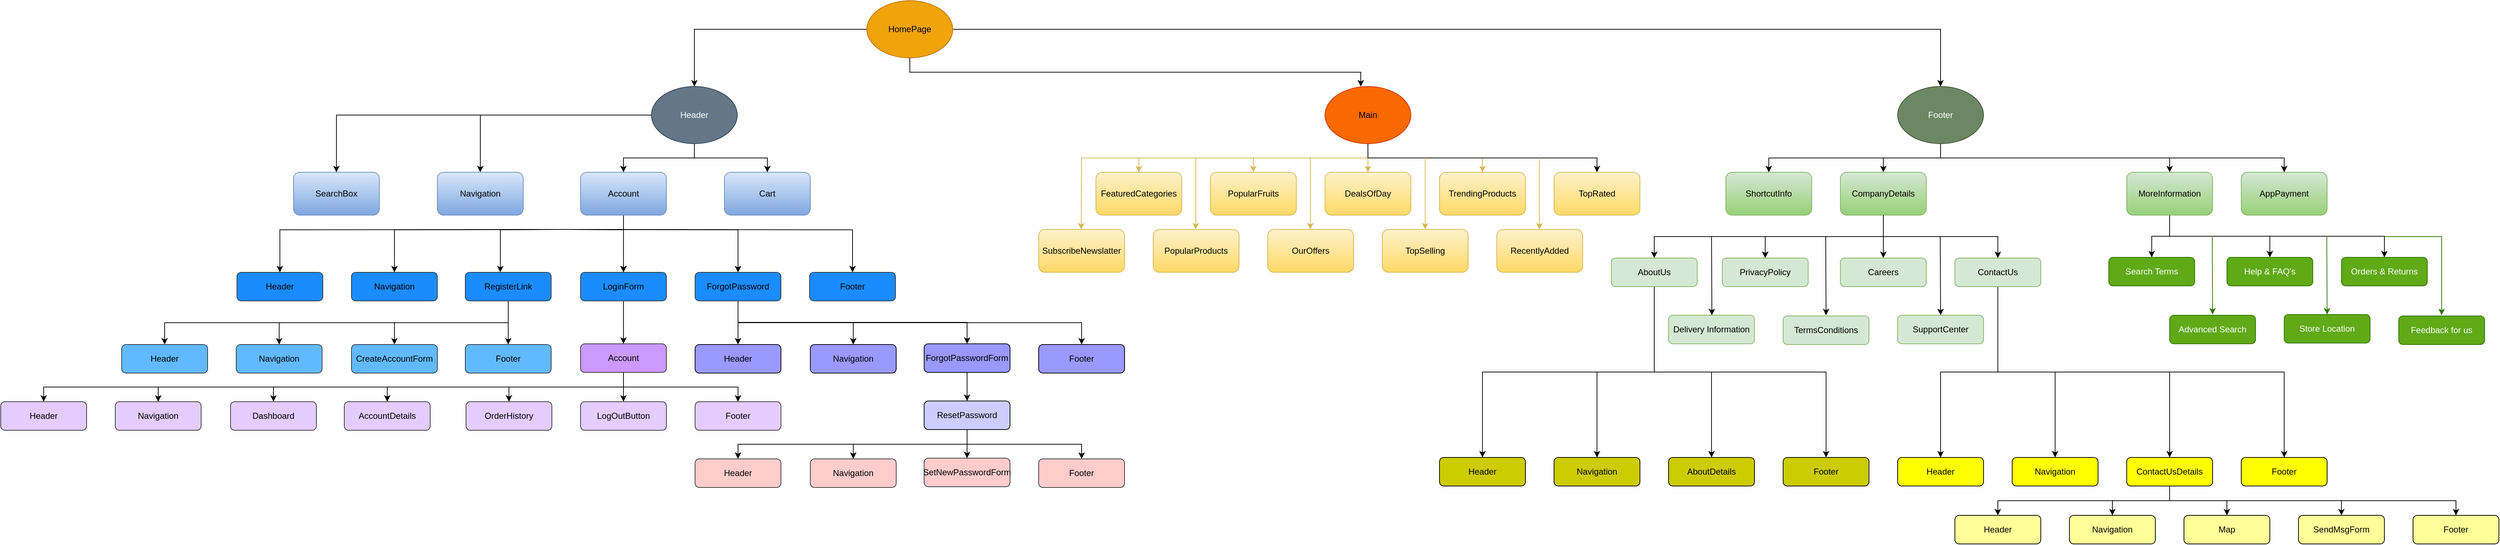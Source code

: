 <mxfile version="23.1.7" type="github">
  <diagram name="Page-1" id="EvLciWEuFKUg3EAvAw4V">
    <mxGraphModel dx="2750" dy="566" grid="1" gridSize="10" guides="1" tooltips="1" connect="1" arrows="1" fold="1" page="1" pageScale="1" pageWidth="850" pageHeight="1100" math="0" shadow="0">
      <root>
        <mxCell id="0" />
        <mxCell id="1" parent="0" />
        <mxCell id="zNwaI7KXrRHNjl0qhVBB-18" style="edgeStyle=orthogonalEdgeStyle;rounded=0;orthogonalLoop=1;jettySize=auto;html=1;exitX=0;exitY=0.5;exitDx=0;exitDy=0;entryX=0.5;entryY=0;entryDx=0;entryDy=0;" edge="1" parent="1" source="zNwaI7KXrRHNjl0qhVBB-1" target="zNwaI7KXrRHNjl0qhVBB-7">
          <mxGeometry relative="1" as="geometry" />
        </mxCell>
        <mxCell id="zNwaI7KXrRHNjl0qhVBB-149" style="edgeStyle=orthogonalEdgeStyle;rounded=0;orthogonalLoop=1;jettySize=auto;html=1;exitX=1;exitY=0.5;exitDx=0;exitDy=0;" edge="1" parent="1" source="zNwaI7KXrRHNjl0qhVBB-1" target="zNwaI7KXrRHNjl0qhVBB-5">
          <mxGeometry relative="1" as="geometry" />
        </mxCell>
        <mxCell id="zNwaI7KXrRHNjl0qhVBB-1" value="HomePage" style="ellipse;whiteSpace=wrap;html=1;fillColor=#f0a30a;fontColor=#000000;strokeColor=#BD7000;" vertex="1" parent="1">
          <mxGeometry x="80" width="120" height="80" as="geometry" />
        </mxCell>
        <mxCell id="zNwaI7KXrRHNjl0qhVBB-217" style="edgeStyle=orthogonalEdgeStyle;rounded=0;orthogonalLoop=1;jettySize=auto;html=1;exitX=0.5;exitY=1;exitDx=0;exitDy=0;entryX=0.5;entryY=0;entryDx=0;entryDy=0;" edge="1" parent="1" source="zNwaI7KXrRHNjl0qhVBB-5" target="zNwaI7KXrRHNjl0qhVBB-151">
          <mxGeometry relative="1" as="geometry" />
        </mxCell>
        <mxCell id="zNwaI7KXrRHNjl0qhVBB-218" style="edgeStyle=orthogonalEdgeStyle;rounded=0;orthogonalLoop=1;jettySize=auto;html=1;exitX=0.5;exitY=1;exitDx=0;exitDy=0;" edge="1" parent="1" source="zNwaI7KXrRHNjl0qhVBB-5" target="zNwaI7KXrRHNjl0qhVBB-152">
          <mxGeometry relative="1" as="geometry" />
        </mxCell>
        <mxCell id="zNwaI7KXrRHNjl0qhVBB-219" style="edgeStyle=orthogonalEdgeStyle;rounded=0;orthogonalLoop=1;jettySize=auto;html=1;exitX=0.5;exitY=1;exitDx=0;exitDy=0;entryX=0.5;entryY=0;entryDx=0;entryDy=0;" edge="1" parent="1" source="zNwaI7KXrRHNjl0qhVBB-5" target="zNwaI7KXrRHNjl0qhVBB-153">
          <mxGeometry relative="1" as="geometry" />
        </mxCell>
        <mxCell id="zNwaI7KXrRHNjl0qhVBB-220" style="edgeStyle=orthogonalEdgeStyle;rounded=0;orthogonalLoop=1;jettySize=auto;html=1;exitX=0.5;exitY=1;exitDx=0;exitDy=0;" edge="1" parent="1" source="zNwaI7KXrRHNjl0qhVBB-5" target="zNwaI7KXrRHNjl0qhVBB-150">
          <mxGeometry relative="1" as="geometry" />
        </mxCell>
        <mxCell id="zNwaI7KXrRHNjl0qhVBB-5" value="Footer" style="ellipse;whiteSpace=wrap;html=1;fillColor=#6d8764;fontColor=#ffffff;strokeColor=#3A5431;" vertex="1" parent="1">
          <mxGeometry x="1520" y="120" width="120" height="80" as="geometry" />
        </mxCell>
        <mxCell id="zNwaI7KXrRHNjl0qhVBB-138" style="edgeStyle=orthogonalEdgeStyle;rounded=0;orthogonalLoop=1;jettySize=auto;html=1;exitX=0.5;exitY=1;exitDx=0;exitDy=0;entryX=0.5;entryY=0;entryDx=0;entryDy=0;fillColor=#fff2cc;gradientColor=#ffd966;strokeColor=#d6b656;" edge="1" parent="1" source="zNwaI7KXrRHNjl0qhVBB-6" target="zNwaI7KXrRHNjl0qhVBB-134">
          <mxGeometry relative="1" as="geometry" />
        </mxCell>
        <mxCell id="zNwaI7KXrRHNjl0qhVBB-139" style="edgeStyle=orthogonalEdgeStyle;rounded=0;orthogonalLoop=1;jettySize=auto;html=1;exitX=0.5;exitY=1;exitDx=0;exitDy=0;entryX=0.5;entryY=0;entryDx=0;entryDy=0;fillColor=#fff2cc;gradientColor=#ffd966;strokeColor=#d6b656;" edge="1" parent="1" source="zNwaI7KXrRHNjl0qhVBB-6" target="zNwaI7KXrRHNjl0qhVBB-136">
          <mxGeometry relative="1" as="geometry" />
        </mxCell>
        <mxCell id="zNwaI7KXrRHNjl0qhVBB-140" style="edgeStyle=orthogonalEdgeStyle;rounded=0;orthogonalLoop=1;jettySize=auto;html=1;exitX=0.5;exitY=1;exitDx=0;exitDy=0;fillColor=#fff2cc;gradientColor=#ffd966;strokeColor=#d6b656;" edge="1" parent="1" source="zNwaI7KXrRHNjl0qhVBB-6" target="zNwaI7KXrRHNjl0qhVBB-135">
          <mxGeometry relative="1" as="geometry" />
        </mxCell>
        <mxCell id="zNwaI7KXrRHNjl0qhVBB-141" style="edgeStyle=orthogonalEdgeStyle;rounded=0;orthogonalLoop=1;jettySize=auto;html=1;exitX=0.5;exitY=1;exitDx=0;exitDy=0;entryX=0.5;entryY=0;entryDx=0;entryDy=0;fillColor=#fff2cc;gradientColor=#ffd966;strokeColor=#d6b656;" edge="1" parent="1" source="zNwaI7KXrRHNjl0qhVBB-6" target="zNwaI7KXrRHNjl0qhVBB-133">
          <mxGeometry relative="1" as="geometry" />
        </mxCell>
        <mxCell id="zNwaI7KXrRHNjl0qhVBB-142" style="edgeStyle=orthogonalEdgeStyle;rounded=0;orthogonalLoop=1;jettySize=auto;html=1;exitX=0.5;exitY=1;exitDx=0;exitDy=0;entryX=0.5;entryY=0;entryDx=0;entryDy=0;" edge="1" parent="1" source="zNwaI7KXrRHNjl0qhVBB-6" target="zNwaI7KXrRHNjl0qhVBB-132">
          <mxGeometry relative="1" as="geometry" />
        </mxCell>
        <mxCell id="zNwaI7KXrRHNjl0qhVBB-6" value="Main" style="ellipse;whiteSpace=wrap;html=1;fillColor=#fa6800;fontColor=#000000;strokeColor=#C73500;" vertex="1" parent="1">
          <mxGeometry x="720" y="120" width="120" height="80" as="geometry" />
        </mxCell>
        <mxCell id="zNwaI7KXrRHNjl0qhVBB-57" value="" style="edgeStyle=orthogonalEdgeStyle;rounded=0;orthogonalLoop=1;jettySize=auto;html=1;" edge="1" parent="1" source="zNwaI7KXrRHNjl0qhVBB-7" target="zNwaI7KXrRHNjl0qhVBB-56">
          <mxGeometry relative="1" as="geometry" />
        </mxCell>
        <mxCell id="zNwaI7KXrRHNjl0qhVBB-59" value="" style="edgeStyle=orthogonalEdgeStyle;rounded=0;orthogonalLoop=1;jettySize=auto;html=1;" edge="1" parent="1" source="zNwaI7KXrRHNjl0qhVBB-7" target="zNwaI7KXrRHNjl0qhVBB-58">
          <mxGeometry relative="1" as="geometry" />
        </mxCell>
        <mxCell id="zNwaI7KXrRHNjl0qhVBB-61" value="" style="edgeStyle=orthogonalEdgeStyle;rounded=0;orthogonalLoop=1;jettySize=auto;html=1;" edge="1" parent="1" source="zNwaI7KXrRHNjl0qhVBB-7" target="zNwaI7KXrRHNjl0qhVBB-60">
          <mxGeometry relative="1" as="geometry" />
        </mxCell>
        <mxCell id="zNwaI7KXrRHNjl0qhVBB-63" value="" style="edgeStyle=orthogonalEdgeStyle;rounded=0;orthogonalLoop=1;jettySize=auto;html=1;" edge="1" parent="1" source="zNwaI7KXrRHNjl0qhVBB-7" target="zNwaI7KXrRHNjl0qhVBB-62">
          <mxGeometry relative="1" as="geometry" />
        </mxCell>
        <mxCell id="zNwaI7KXrRHNjl0qhVBB-7" value="Header" style="ellipse;whiteSpace=wrap;html=1;fillColor=#647687;fontColor=#ffffff;strokeColor=#314354;" vertex="1" parent="1">
          <mxGeometry x="-221" y="120" width="120" height="80" as="geometry" />
        </mxCell>
        <mxCell id="zNwaI7KXrRHNjl0qhVBB-39" style="edgeStyle=orthogonalEdgeStyle;rounded=0;orthogonalLoop=1;jettySize=auto;html=1;exitX=0.5;exitY=1;exitDx=0;exitDy=0;entryX=0.5;entryY=0;entryDx=0;entryDy=0;" edge="1" parent="1" target="zNwaI7KXrRHNjl0qhVBB-28">
          <mxGeometry relative="1" as="geometry">
            <mxPoint x="-339" y="320" as="sourcePoint" />
          </mxGeometry>
        </mxCell>
        <mxCell id="zNwaI7KXrRHNjl0qhVBB-42" style="edgeStyle=orthogonalEdgeStyle;rounded=0;orthogonalLoop=1;jettySize=auto;html=1;entryX=0.5;entryY=0;entryDx=0;entryDy=0;" edge="1" parent="1" target="zNwaI7KXrRHNjl0qhVBB-31">
          <mxGeometry relative="1" as="geometry">
            <mxPoint x="-339" y="320" as="sourcePoint" />
          </mxGeometry>
        </mxCell>
        <mxCell id="zNwaI7KXrRHNjl0qhVBB-44" style="edgeStyle=orthogonalEdgeStyle;rounded=0;orthogonalLoop=1;jettySize=auto;html=1;exitX=0.5;exitY=1;exitDx=0;exitDy=0;entryX=0.5;entryY=0;entryDx=0;entryDy=0;" edge="1" parent="1" target="zNwaI7KXrRHNjl0qhVBB-33">
          <mxGeometry relative="1" as="geometry">
            <mxPoint x="-339" y="320" as="sourcePoint" />
          </mxGeometry>
        </mxCell>
        <mxCell id="zNwaI7KXrRHNjl0qhVBB-47" style="edgeStyle=orthogonalEdgeStyle;rounded=0;orthogonalLoop=1;jettySize=auto;html=1;exitX=0.5;exitY=1;exitDx=0;exitDy=0;entryX=0.5;entryY=0;entryDx=0;entryDy=0;" edge="1" parent="1" target="zNwaI7KXrRHNjl0qhVBB-32">
          <mxGeometry relative="1" as="geometry">
            <mxPoint x="-339" y="320" as="sourcePoint" />
          </mxGeometry>
        </mxCell>
        <mxCell id="zNwaI7KXrRHNjl0qhVBB-48" style="edgeStyle=orthogonalEdgeStyle;rounded=0;orthogonalLoop=1;jettySize=auto;html=1;exitX=0.5;exitY=1;exitDx=0;exitDy=0;entryX=0.5;entryY=0;entryDx=0;entryDy=0;" edge="1" parent="1" target="zNwaI7KXrRHNjl0qhVBB-29">
          <mxGeometry relative="1" as="geometry">
            <mxPoint x="-339" y="320" as="sourcePoint" />
          </mxGeometry>
        </mxCell>
        <mxCell id="zNwaI7KXrRHNjl0qhVBB-28" value="Header" style="rounded=1;whiteSpace=wrap;html=1;fillColor=#1A8CFF;strokeColor=#36393d;" vertex="1" parent="1">
          <mxGeometry x="-800" y="380" width="120" height="40" as="geometry" />
        </mxCell>
        <mxCell id="zNwaI7KXrRHNjl0qhVBB-29" value="Navigation" style="rounded=1;whiteSpace=wrap;html=1;fillColor=#1A8CFF;strokeColor=#36393d;" vertex="1" parent="1">
          <mxGeometry x="-640" y="380" width="120" height="40" as="geometry" />
        </mxCell>
        <mxCell id="zNwaI7KXrRHNjl0qhVBB-72" style="edgeStyle=orthogonalEdgeStyle;rounded=0;orthogonalLoop=1;jettySize=auto;html=1;exitX=0.5;exitY=1;exitDx=0;exitDy=0;entryX=0.5;entryY=0;entryDx=0;entryDy=0;" edge="1" parent="1" source="zNwaI7KXrRHNjl0qhVBB-30" target="zNwaI7KXrRHNjl0qhVBB-68">
          <mxGeometry relative="1" as="geometry" />
        </mxCell>
        <mxCell id="zNwaI7KXrRHNjl0qhVBB-73" style="edgeStyle=orthogonalEdgeStyle;rounded=0;orthogonalLoop=1;jettySize=auto;html=1;exitX=0.5;exitY=1;exitDx=0;exitDy=0;entryX=0.5;entryY=0;entryDx=0;entryDy=0;" edge="1" parent="1" source="zNwaI7KXrRHNjl0qhVBB-30" target="zNwaI7KXrRHNjl0qhVBB-69">
          <mxGeometry relative="1" as="geometry" />
        </mxCell>
        <mxCell id="zNwaI7KXrRHNjl0qhVBB-74" style="edgeStyle=orthogonalEdgeStyle;rounded=0;orthogonalLoop=1;jettySize=auto;html=1;exitX=0.5;exitY=1;exitDx=0;exitDy=0;" edge="1" parent="1" source="zNwaI7KXrRHNjl0qhVBB-30" target="zNwaI7KXrRHNjl0qhVBB-71">
          <mxGeometry relative="1" as="geometry" />
        </mxCell>
        <mxCell id="zNwaI7KXrRHNjl0qhVBB-75" style="edgeStyle=orthogonalEdgeStyle;rounded=0;orthogonalLoop=1;jettySize=auto;html=1;exitX=0.5;exitY=1;exitDx=0;exitDy=0;entryX=0.5;entryY=0;entryDx=0;entryDy=0;" edge="1" parent="1" source="zNwaI7KXrRHNjl0qhVBB-30" target="zNwaI7KXrRHNjl0qhVBB-70">
          <mxGeometry relative="1" as="geometry" />
        </mxCell>
        <mxCell id="zNwaI7KXrRHNjl0qhVBB-30" value="RegisterLink" style="rounded=1;whiteSpace=wrap;html=1;fillColor=#1A8CFF;strokeColor=#36393d;" vertex="1" parent="1">
          <mxGeometry x="-481" y="380" width="120" height="40" as="geometry" />
        </mxCell>
        <mxCell id="zNwaI7KXrRHNjl0qhVBB-94" style="edgeStyle=orthogonalEdgeStyle;rounded=0;orthogonalLoop=1;jettySize=auto;html=1;exitX=0.5;exitY=1;exitDx=0;exitDy=0;entryX=0.5;entryY=0;entryDx=0;entryDy=0;" edge="1" parent="1" source="zNwaI7KXrRHNjl0qhVBB-31" target="zNwaI7KXrRHNjl0qhVBB-76">
          <mxGeometry relative="1" as="geometry" />
        </mxCell>
        <mxCell id="zNwaI7KXrRHNjl0qhVBB-31" value="LoginForm" style="rounded=1;whiteSpace=wrap;html=1;fillColor=#1A8CFF;strokeColor=#36393d;" vertex="1" parent="1">
          <mxGeometry x="-320" y="380" width="120" height="40" as="geometry" />
        </mxCell>
        <mxCell id="zNwaI7KXrRHNjl0qhVBB-108" style="edgeStyle=orthogonalEdgeStyle;rounded=0;orthogonalLoop=1;jettySize=auto;html=1;exitX=0.5;exitY=1;exitDx=0;exitDy=0;entryX=0.5;entryY=0;entryDx=0;entryDy=0;" edge="1" parent="1" source="zNwaI7KXrRHNjl0qhVBB-32" target="zNwaI7KXrRHNjl0qhVBB-103">
          <mxGeometry relative="1" as="geometry" />
        </mxCell>
        <mxCell id="zNwaI7KXrRHNjl0qhVBB-109" style="edgeStyle=orthogonalEdgeStyle;rounded=0;orthogonalLoop=1;jettySize=auto;html=1;exitX=0.5;exitY=1;exitDx=0;exitDy=0;entryX=0.5;entryY=0;entryDx=0;entryDy=0;" edge="1" parent="1" source="zNwaI7KXrRHNjl0qhVBB-32" target="zNwaI7KXrRHNjl0qhVBB-104">
          <mxGeometry relative="1" as="geometry" />
        </mxCell>
        <mxCell id="zNwaI7KXrRHNjl0qhVBB-110" style="edgeStyle=orthogonalEdgeStyle;rounded=0;orthogonalLoop=1;jettySize=auto;html=1;exitX=0.5;exitY=1;exitDx=0;exitDy=0;" edge="1" parent="1" source="zNwaI7KXrRHNjl0qhVBB-32" target="zNwaI7KXrRHNjl0qhVBB-105">
          <mxGeometry relative="1" as="geometry" />
        </mxCell>
        <mxCell id="zNwaI7KXrRHNjl0qhVBB-111" style="edgeStyle=orthogonalEdgeStyle;rounded=0;orthogonalLoop=1;jettySize=auto;html=1;exitX=0.5;exitY=1;exitDx=0;exitDy=0;entryX=0.5;entryY=0;entryDx=0;entryDy=0;" edge="1" parent="1" source="zNwaI7KXrRHNjl0qhVBB-32" target="zNwaI7KXrRHNjl0qhVBB-106">
          <mxGeometry relative="1" as="geometry" />
        </mxCell>
        <mxCell id="zNwaI7KXrRHNjl0qhVBB-32" value="ForgotPassword" style="rounded=1;whiteSpace=wrap;html=1;fillColor=#1A8CFF;strokeColor=#36393d;" vertex="1" parent="1">
          <mxGeometry x="-160" y="380" width="120" height="40" as="geometry" />
        </mxCell>
        <mxCell id="zNwaI7KXrRHNjl0qhVBB-33" value="Footer" style="rounded=1;whiteSpace=wrap;html=1;fillColor=#1A8CFF;strokeColor=#36393d;" vertex="1" parent="1">
          <mxGeometry y="380" width="120" height="40" as="geometry" />
        </mxCell>
        <mxCell id="zNwaI7KXrRHNjl0qhVBB-41" style="edgeStyle=orthogonalEdgeStyle;rounded=0;orthogonalLoop=1;jettySize=auto;html=1;exitX=0.5;exitY=1;exitDx=0;exitDy=0;entryX=0.408;entryY=0;entryDx=0;entryDy=0;entryPerimeter=0;" edge="1" parent="1" target="zNwaI7KXrRHNjl0qhVBB-30">
          <mxGeometry relative="1" as="geometry">
            <mxPoint x="-339" y="320" as="sourcePoint" />
          </mxGeometry>
        </mxCell>
        <mxCell id="zNwaI7KXrRHNjl0qhVBB-56" value="SearchBox" style="rounded=1;whiteSpace=wrap;html=1;fillColor=#dae8fc;strokeColor=#6c8ebf;gradientColor=#7ea6e0;" vertex="1" parent="1">
          <mxGeometry x="-721" y="240" width="120" height="60" as="geometry" />
        </mxCell>
        <mxCell id="zNwaI7KXrRHNjl0qhVBB-58" value="Navigation" style="rounded=1;whiteSpace=wrap;html=1;fillColor=#dae8fc;strokeColor=#6c8ebf;gradientColor=#7ea6e0;" vertex="1" parent="1">
          <mxGeometry x="-520" y="240" width="120" height="60" as="geometry" />
        </mxCell>
        <mxCell id="zNwaI7KXrRHNjl0qhVBB-67" value="" style="edgeStyle=orthogonalEdgeStyle;rounded=0;orthogonalLoop=1;jettySize=auto;html=1;" edge="1" parent="1" source="zNwaI7KXrRHNjl0qhVBB-60" target="zNwaI7KXrRHNjl0qhVBB-31">
          <mxGeometry relative="1" as="geometry" />
        </mxCell>
        <mxCell id="zNwaI7KXrRHNjl0qhVBB-60" value="Account" style="rounded=1;whiteSpace=wrap;html=1;fillColor=#dae8fc;strokeColor=#6c8ebf;gradientColor=#7ea6e0;" vertex="1" parent="1">
          <mxGeometry x="-320" y="240" width="120" height="60" as="geometry" />
        </mxCell>
        <mxCell id="zNwaI7KXrRHNjl0qhVBB-62" value="Cart" style="rounded=1;whiteSpace=wrap;html=1;fillColor=#dae8fc;strokeColor=#6c8ebf;gradientColor=#7ea6e0;" vertex="1" parent="1">
          <mxGeometry x="-119" y="240" width="120" height="60" as="geometry" />
        </mxCell>
        <mxCell id="zNwaI7KXrRHNjl0qhVBB-68" value="Header" style="rounded=1;whiteSpace=wrap;html=1;fillColor=#61BAFF;strokeColor=#36393d;" vertex="1" parent="1">
          <mxGeometry x="-961" y="481" width="120" height="40" as="geometry" />
        </mxCell>
        <mxCell id="zNwaI7KXrRHNjl0qhVBB-69" value="Navigation" style="rounded=1;whiteSpace=wrap;html=1;fillColor=#61BAFF;strokeColor=#36393d;" vertex="1" parent="1">
          <mxGeometry x="-801" y="481" width="120" height="40" as="geometry" />
        </mxCell>
        <mxCell id="zNwaI7KXrRHNjl0qhVBB-70" value="Footer" style="rounded=1;whiteSpace=wrap;html=1;fillColor=#61BAFF;strokeColor=#36393d;" vertex="1" parent="1">
          <mxGeometry x="-481" y="481" width="120" height="40" as="geometry" />
        </mxCell>
        <mxCell id="zNwaI7KXrRHNjl0qhVBB-71" value="CreateAccountForm" style="rounded=1;whiteSpace=wrap;html=1;fillColor=#61BAFF;strokeColor=#36393d;" vertex="1" parent="1">
          <mxGeometry x="-640" y="481" width="120" height="40" as="geometry" />
        </mxCell>
        <mxCell id="zNwaI7KXrRHNjl0qhVBB-95" style="edgeStyle=orthogonalEdgeStyle;rounded=0;orthogonalLoop=1;jettySize=auto;html=1;exitX=0.5;exitY=1;exitDx=0;exitDy=0;" edge="1" parent="1" source="zNwaI7KXrRHNjl0qhVBB-76" target="zNwaI7KXrRHNjl0qhVBB-77">
          <mxGeometry relative="1" as="geometry" />
        </mxCell>
        <mxCell id="zNwaI7KXrRHNjl0qhVBB-96" style="edgeStyle=orthogonalEdgeStyle;rounded=0;orthogonalLoop=1;jettySize=auto;html=1;exitX=0.5;exitY=1;exitDx=0;exitDy=0;" edge="1" parent="1" source="zNwaI7KXrRHNjl0qhVBB-76" target="zNwaI7KXrRHNjl0qhVBB-78">
          <mxGeometry relative="1" as="geometry" />
        </mxCell>
        <mxCell id="zNwaI7KXrRHNjl0qhVBB-97" style="edgeStyle=orthogonalEdgeStyle;rounded=0;orthogonalLoop=1;jettySize=auto;html=1;exitX=0.5;exitY=1;exitDx=0;exitDy=0;entryX=0.5;entryY=0;entryDx=0;entryDy=0;" edge="1" parent="1" source="zNwaI7KXrRHNjl0qhVBB-76" target="zNwaI7KXrRHNjl0qhVBB-80">
          <mxGeometry relative="1" as="geometry" />
        </mxCell>
        <mxCell id="zNwaI7KXrRHNjl0qhVBB-99" style="edgeStyle=orthogonalEdgeStyle;rounded=0;orthogonalLoop=1;jettySize=auto;html=1;exitX=0.5;exitY=1;exitDx=0;exitDy=0;entryX=0.5;entryY=0;entryDx=0;entryDy=0;" edge="1" parent="1" source="zNwaI7KXrRHNjl0qhVBB-76" target="zNwaI7KXrRHNjl0qhVBB-79">
          <mxGeometry relative="1" as="geometry" />
        </mxCell>
        <mxCell id="zNwaI7KXrRHNjl0qhVBB-100" style="edgeStyle=orthogonalEdgeStyle;rounded=0;orthogonalLoop=1;jettySize=auto;html=1;exitX=0.5;exitY=1;exitDx=0;exitDy=0;entryX=0.5;entryY=0;entryDx=0;entryDy=0;" edge="1" parent="1" source="zNwaI7KXrRHNjl0qhVBB-76" target="zNwaI7KXrRHNjl0qhVBB-81">
          <mxGeometry relative="1" as="geometry" />
        </mxCell>
        <mxCell id="zNwaI7KXrRHNjl0qhVBB-101" style="edgeStyle=orthogonalEdgeStyle;rounded=0;orthogonalLoop=1;jettySize=auto;html=1;exitX=0.5;exitY=1;exitDx=0;exitDy=0;entryX=0.5;entryY=0;entryDx=0;entryDy=0;" edge="1" parent="1" source="zNwaI7KXrRHNjl0qhVBB-76" target="zNwaI7KXrRHNjl0qhVBB-92">
          <mxGeometry relative="1" as="geometry" />
        </mxCell>
        <mxCell id="zNwaI7KXrRHNjl0qhVBB-102" style="edgeStyle=orthogonalEdgeStyle;rounded=0;orthogonalLoop=1;jettySize=auto;html=1;exitX=0.5;exitY=1;exitDx=0;exitDy=0;entryX=0.5;entryY=0;entryDx=0;entryDy=0;" edge="1" parent="1" source="zNwaI7KXrRHNjl0qhVBB-76" target="zNwaI7KXrRHNjl0qhVBB-93">
          <mxGeometry relative="1" as="geometry" />
        </mxCell>
        <mxCell id="zNwaI7KXrRHNjl0qhVBB-76" value="Account" style="rounded=1;whiteSpace=wrap;html=1;fillColor=#CC99FF;strokeColor=#36393d;" vertex="1" parent="1">
          <mxGeometry x="-320" y="480" width="120" height="40" as="geometry" />
        </mxCell>
        <mxCell id="zNwaI7KXrRHNjl0qhVBB-77" value="Header" style="rounded=1;whiteSpace=wrap;html=1;fillColor=#E5CCFF;strokeColor=#36393d;" vertex="1" parent="1">
          <mxGeometry x="-1130" y="561" width="120" height="40" as="geometry" />
        </mxCell>
        <mxCell id="zNwaI7KXrRHNjl0qhVBB-78" value="Navigation" style="rounded=1;whiteSpace=wrap;html=1;fillColor=#E5CCFF;strokeColor=#36393d;" vertex="1" parent="1">
          <mxGeometry x="-970" y="561" width="120" height="40" as="geometry" />
        </mxCell>
        <mxCell id="zNwaI7KXrRHNjl0qhVBB-79" value="AccountDetails" style="rounded=1;whiteSpace=wrap;html=1;fillColor=#E5CCFF;strokeColor=#36393d;" vertex="1" parent="1">
          <mxGeometry x="-650" y="561" width="120" height="40" as="geometry" />
        </mxCell>
        <mxCell id="zNwaI7KXrRHNjl0qhVBB-80" value="Dashboard" style="rounded=1;whiteSpace=wrap;html=1;fillColor=#E5CCFF;strokeColor=#36393d;" vertex="1" parent="1">
          <mxGeometry x="-809" y="561" width="120" height="40" as="geometry" />
        </mxCell>
        <mxCell id="zNwaI7KXrRHNjl0qhVBB-81" value="OrderHistory" style="rounded=1;whiteSpace=wrap;html=1;fillColor=#E5CCFF;strokeColor=#36393d;" vertex="1" parent="1">
          <mxGeometry x="-480" y="561" width="120" height="40" as="geometry" />
        </mxCell>
        <mxCell id="zNwaI7KXrRHNjl0qhVBB-92" value="LogOutButton" style="rounded=1;whiteSpace=wrap;html=1;fillColor=#E5CCFF;strokeColor=#36393d;" vertex="1" parent="1">
          <mxGeometry x="-320" y="561" width="120" height="40" as="geometry" />
        </mxCell>
        <mxCell id="zNwaI7KXrRHNjl0qhVBB-93" value="Footer" style="rounded=1;whiteSpace=wrap;html=1;fillColor=#E5CCFF;strokeColor=#36393d;" vertex="1" parent="1">
          <mxGeometry x="-160" y="561" width="120" height="40" as="geometry" />
        </mxCell>
        <mxCell id="zNwaI7KXrRHNjl0qhVBB-103" value="Header" style="rounded=1;whiteSpace=wrap;html=1;fillColor=#9999FF;" vertex="1" parent="1">
          <mxGeometry x="-160" y="481" width="120" height="40" as="geometry" />
        </mxCell>
        <mxCell id="zNwaI7KXrRHNjl0qhVBB-104" value="Navigation" style="rounded=1;whiteSpace=wrap;html=1;fillColor=#9999FF;" vertex="1" parent="1">
          <mxGeometry x="1" y="481" width="120" height="40" as="geometry" />
        </mxCell>
        <mxCell id="zNwaI7KXrRHNjl0qhVBB-113" style="edgeStyle=orthogonalEdgeStyle;rounded=0;orthogonalLoop=1;jettySize=auto;html=1;exitX=0.5;exitY=1;exitDx=0;exitDy=0;entryX=0.5;entryY=0;entryDx=0;entryDy=0;" edge="1" parent="1" source="zNwaI7KXrRHNjl0qhVBB-105" target="zNwaI7KXrRHNjl0qhVBB-112">
          <mxGeometry relative="1" as="geometry" />
        </mxCell>
        <mxCell id="zNwaI7KXrRHNjl0qhVBB-105" value="ForgotPasswordForm" style="rounded=1;whiteSpace=wrap;html=1;fillColor=#9999FF;" vertex="1" parent="1">
          <mxGeometry x="160" y="480" width="120" height="40" as="geometry" />
        </mxCell>
        <mxCell id="zNwaI7KXrRHNjl0qhVBB-106" value="Footer" style="rounded=1;whiteSpace=wrap;html=1;fillColor=#9999FF;" vertex="1" parent="1">
          <mxGeometry x="320" y="481" width="120" height="40" as="geometry" />
        </mxCell>
        <mxCell id="zNwaI7KXrRHNjl0qhVBB-121" style="edgeStyle=orthogonalEdgeStyle;rounded=0;orthogonalLoop=1;jettySize=auto;html=1;exitX=0.5;exitY=1;exitDx=0;exitDy=0;" edge="1" parent="1" source="zNwaI7KXrRHNjl0qhVBB-112" target="zNwaI7KXrRHNjl0qhVBB-117">
          <mxGeometry relative="1" as="geometry" />
        </mxCell>
        <mxCell id="zNwaI7KXrRHNjl0qhVBB-122" style="edgeStyle=orthogonalEdgeStyle;rounded=0;orthogonalLoop=1;jettySize=auto;html=1;exitX=0.5;exitY=1;exitDx=0;exitDy=0;" edge="1" parent="1" source="zNwaI7KXrRHNjl0qhVBB-112" target="zNwaI7KXrRHNjl0qhVBB-118">
          <mxGeometry relative="1" as="geometry" />
        </mxCell>
        <mxCell id="zNwaI7KXrRHNjl0qhVBB-123" style="edgeStyle=orthogonalEdgeStyle;rounded=0;orthogonalLoop=1;jettySize=auto;html=1;exitX=0.5;exitY=1;exitDx=0;exitDy=0;entryX=0.5;entryY=0;entryDx=0;entryDy=0;" edge="1" parent="1" source="zNwaI7KXrRHNjl0qhVBB-112" target="zNwaI7KXrRHNjl0qhVBB-119">
          <mxGeometry relative="1" as="geometry" />
        </mxCell>
        <mxCell id="zNwaI7KXrRHNjl0qhVBB-124" style="edgeStyle=orthogonalEdgeStyle;rounded=0;orthogonalLoop=1;jettySize=auto;html=1;exitX=0.5;exitY=1;exitDx=0;exitDy=0;entryX=0.5;entryY=0;entryDx=0;entryDy=0;" edge="1" parent="1" source="zNwaI7KXrRHNjl0qhVBB-112" target="zNwaI7KXrRHNjl0qhVBB-120">
          <mxGeometry relative="1" as="geometry" />
        </mxCell>
        <mxCell id="zNwaI7KXrRHNjl0qhVBB-112" value="ResetPassword" style="rounded=1;whiteSpace=wrap;html=1;fillColor=#CCCCFF;" vertex="1" parent="1">
          <mxGeometry x="160" y="560" width="120" height="40" as="geometry" />
        </mxCell>
        <mxCell id="zNwaI7KXrRHNjl0qhVBB-117" value="Header" style="rounded=1;whiteSpace=wrap;html=1;fillColor=#ffcccc;strokeColor=#36393d;" vertex="1" parent="1">
          <mxGeometry x="-160" y="641" width="120" height="40" as="geometry" />
        </mxCell>
        <mxCell id="zNwaI7KXrRHNjl0qhVBB-118" value="Navigation" style="rounded=1;whiteSpace=wrap;html=1;fillColor=#ffcccc;strokeColor=#36393d;" vertex="1" parent="1">
          <mxGeometry x="1" y="641" width="120" height="40" as="geometry" />
        </mxCell>
        <mxCell id="zNwaI7KXrRHNjl0qhVBB-119" value="SetNewPasswordForm" style="rounded=1;whiteSpace=wrap;html=1;fillColor=#ffcccc;strokeColor=#36393d;" vertex="1" parent="1">
          <mxGeometry x="160" y="640" width="120" height="40" as="geometry" />
        </mxCell>
        <mxCell id="zNwaI7KXrRHNjl0qhVBB-120" value="Footer" style="rounded=1;whiteSpace=wrap;html=1;fillColor=#ffcccc;strokeColor=#36393d;" vertex="1" parent="1">
          <mxGeometry x="320" y="641" width="120" height="40" as="geometry" />
        </mxCell>
        <mxCell id="zNwaI7KXrRHNjl0qhVBB-127" style="edgeStyle=orthogonalEdgeStyle;rounded=0;orthogonalLoop=1;jettySize=auto;html=1;exitX=0.5;exitY=1;exitDx=0;exitDy=0;entryX=0.417;entryY=0;entryDx=0;entryDy=0;entryPerimeter=0;" edge="1" parent="1" source="zNwaI7KXrRHNjl0qhVBB-1" target="zNwaI7KXrRHNjl0qhVBB-6">
          <mxGeometry relative="1" as="geometry" />
        </mxCell>
        <mxCell id="zNwaI7KXrRHNjl0qhVBB-128" value="PopularProducts" style="rounded=1;whiteSpace=wrap;html=1;fillColor=#fff2cc;strokeColor=#d6b656;gradientColor=#ffd966;" vertex="1" parent="1">
          <mxGeometry x="480" y="320" width="120" height="60" as="geometry" />
        </mxCell>
        <mxCell id="zNwaI7KXrRHNjl0qhVBB-129" value="OurOffers" style="rounded=1;whiteSpace=wrap;html=1;fillColor=#fff2cc;strokeColor=#d6b656;gradientColor=#ffd966;" vertex="1" parent="1">
          <mxGeometry x="640" y="320" width="120" height="60" as="geometry" />
        </mxCell>
        <mxCell id="zNwaI7KXrRHNjl0qhVBB-130" value="TopSelling" style="rounded=1;whiteSpace=wrap;html=1;fillColor=#fff2cc;strokeColor=#d6b656;gradientColor=#ffd966;" vertex="1" parent="1">
          <mxGeometry x="800" y="320" width="120" height="60" as="geometry" />
        </mxCell>
        <mxCell id="zNwaI7KXrRHNjl0qhVBB-131" value="RecentlyAdded" style="rounded=1;whiteSpace=wrap;html=1;fillColor=#fff2cc;strokeColor=#d6b656;gradientColor=#ffd966;" vertex="1" parent="1">
          <mxGeometry x="960" y="320" width="120" height="60" as="geometry" />
        </mxCell>
        <mxCell id="zNwaI7KXrRHNjl0qhVBB-132" value="TopRated" style="rounded=1;whiteSpace=wrap;html=1;fillColor=#fff2cc;strokeColor=#d6b656;gradientColor=#ffd966;" vertex="1" parent="1">
          <mxGeometry x="1040" y="240" width="120" height="60" as="geometry" />
        </mxCell>
        <mxCell id="zNwaI7KXrRHNjl0qhVBB-133" value="TrendingProducts" style="rounded=1;whiteSpace=wrap;html=1;fillColor=#fff2cc;strokeColor=#d6b656;gradientColor=#ffd966;" vertex="1" parent="1">
          <mxGeometry x="880" y="240" width="120" height="60" as="geometry" />
        </mxCell>
        <mxCell id="zNwaI7KXrRHNjl0qhVBB-134" value="DealsOfDay" style="rounded=1;whiteSpace=wrap;html=1;fillColor=#fff2cc;strokeColor=#d6b656;gradientColor=#ffd966;" vertex="1" parent="1">
          <mxGeometry x="720" y="240" width="120" height="60" as="geometry" />
        </mxCell>
        <mxCell id="zNwaI7KXrRHNjl0qhVBB-135" value="PopularFruits" style="rounded=1;whiteSpace=wrap;html=1;fillColor=#fff2cc;strokeColor=#d6b656;gradientColor=#ffd966;" vertex="1" parent="1">
          <mxGeometry x="560" y="240" width="120" height="60" as="geometry" />
        </mxCell>
        <mxCell id="zNwaI7KXrRHNjl0qhVBB-136" value="FeaturedCategories" style="rounded=1;whiteSpace=wrap;html=1;fillColor=#fff2cc;strokeColor=#d6b656;gradientColor=#ffd966;" vertex="1" parent="1">
          <mxGeometry x="400" y="240" width="120" height="60" as="geometry" />
        </mxCell>
        <mxCell id="zNwaI7KXrRHNjl0qhVBB-137" value="SubscribeNewslatter" style="rounded=1;whiteSpace=wrap;html=1;fillColor=#fff2cc;strokeColor=#d6b656;gradientColor=#ffd966;" vertex="1" parent="1">
          <mxGeometry x="320" y="320" width="120" height="60" as="geometry" />
        </mxCell>
        <mxCell id="zNwaI7KXrRHNjl0qhVBB-144" value="" style="endArrow=classic;html=1;rounded=0;entryX=0.5;entryY=0;entryDx=0;entryDy=0;fillColor=#fff2cc;gradientColor=#ffd966;strokeColor=#d6b656;" edge="1" parent="1" target="zNwaI7KXrRHNjl0qhVBB-130">
          <mxGeometry width="50" height="50" relative="1" as="geometry">
            <mxPoint x="860" y="220" as="sourcePoint" />
            <mxPoint x="910" y="170" as="targetPoint" />
          </mxGeometry>
        </mxCell>
        <mxCell id="zNwaI7KXrRHNjl0qhVBB-145" value="" style="endArrow=classic;html=1;rounded=0;entryX=0.5;entryY=0;entryDx=0;entryDy=0;fillColor=#fff2cc;gradientColor=#ffd966;strokeColor=#d6b656;" edge="1" parent="1">
          <mxGeometry width="50" height="50" relative="1" as="geometry">
            <mxPoint x="1019.5" y="220" as="sourcePoint" />
            <mxPoint x="1019.5" y="320" as="targetPoint" />
          </mxGeometry>
        </mxCell>
        <mxCell id="zNwaI7KXrRHNjl0qhVBB-146" value="" style="endArrow=classic;html=1;rounded=0;entryX=0.5;entryY=0;entryDx=0;entryDy=0;fillColor=#fff2cc;gradientColor=#ffd966;strokeColor=#d6b656;" edge="1" parent="1">
          <mxGeometry width="50" height="50" relative="1" as="geometry">
            <mxPoint x="699.5" y="220" as="sourcePoint" />
            <mxPoint x="699.5" y="320" as="targetPoint" />
          </mxGeometry>
        </mxCell>
        <mxCell id="zNwaI7KXrRHNjl0qhVBB-147" value="" style="endArrow=classic;html=1;rounded=0;entryX=0.5;entryY=0;entryDx=0;entryDy=0;fillColor=#fff2cc;gradientColor=#ffd966;strokeColor=#d6b656;" edge="1" parent="1">
          <mxGeometry width="50" height="50" relative="1" as="geometry">
            <mxPoint x="539.5" y="220" as="sourcePoint" />
            <mxPoint x="539.5" y="320" as="targetPoint" />
          </mxGeometry>
        </mxCell>
        <mxCell id="zNwaI7KXrRHNjl0qhVBB-148" value="" style="endArrow=classic;html=1;rounded=0;entryX=0.5;entryY=0;entryDx=0;entryDy=0;fillColor=#fff2cc;gradientColor=#ffd966;strokeColor=#d6b656;" edge="1" parent="1">
          <mxGeometry width="50" height="50" relative="1" as="geometry">
            <mxPoint x="460" y="220" as="sourcePoint" />
            <mxPoint x="379.5" y="320" as="targetPoint" />
            <Array as="points">
              <mxPoint x="380" y="220" />
            </Array>
          </mxGeometry>
        </mxCell>
        <mxCell id="zNwaI7KXrRHNjl0qhVBB-150" value="AppPayment" style="rounded=1;whiteSpace=wrap;html=1;fillColor=#d5e8d4;gradientColor=#97d077;strokeColor=#82b366;" vertex="1" parent="1">
          <mxGeometry x="2000" y="240" width="120" height="60" as="geometry" />
        </mxCell>
        <mxCell id="zNwaI7KXrRHNjl0qhVBB-151" value="ShortcutInfo" style="rounded=1;whiteSpace=wrap;html=1;fillColor=#d5e8d4;gradientColor=#97d077;strokeColor=#82b366;" vertex="1" parent="1">
          <mxGeometry x="1280" y="240" width="120" height="60" as="geometry" />
        </mxCell>
        <mxCell id="zNwaI7KXrRHNjl0qhVBB-161" style="edgeStyle=orthogonalEdgeStyle;rounded=0;orthogonalLoop=1;jettySize=auto;html=1;exitX=0.5;exitY=1;exitDx=0;exitDy=0;entryX=0.5;entryY=0;entryDx=0;entryDy=0;" edge="1" parent="1" source="zNwaI7KXrRHNjl0qhVBB-152" target="zNwaI7KXrRHNjl0qhVBB-154">
          <mxGeometry relative="1" as="geometry" />
        </mxCell>
        <mxCell id="zNwaI7KXrRHNjl0qhVBB-163" style="edgeStyle=orthogonalEdgeStyle;rounded=0;orthogonalLoop=1;jettySize=auto;html=1;exitX=0.5;exitY=1;exitDx=0;exitDy=0;entryX=0.5;entryY=0;entryDx=0;entryDy=0;" edge="1" parent="1" source="zNwaI7KXrRHNjl0qhVBB-152" target="zNwaI7KXrRHNjl0qhVBB-155">
          <mxGeometry relative="1" as="geometry" />
        </mxCell>
        <mxCell id="zNwaI7KXrRHNjl0qhVBB-165" style="edgeStyle=orthogonalEdgeStyle;rounded=0;orthogonalLoop=1;jettySize=auto;html=1;exitX=0.5;exitY=1;exitDx=0;exitDy=0;entryX=0.5;entryY=0;entryDx=0;entryDy=0;" edge="1" parent="1" source="zNwaI7KXrRHNjl0qhVBB-152" target="zNwaI7KXrRHNjl0qhVBB-158">
          <mxGeometry relative="1" as="geometry" />
        </mxCell>
        <mxCell id="zNwaI7KXrRHNjl0qhVBB-168" style="edgeStyle=orthogonalEdgeStyle;rounded=0;orthogonalLoop=1;jettySize=auto;html=1;exitX=0.5;exitY=1;exitDx=0;exitDy=0;entryX=0.5;entryY=0;entryDx=0;entryDy=0;" edge="1" parent="1" source="zNwaI7KXrRHNjl0qhVBB-152" target="zNwaI7KXrRHNjl0qhVBB-160">
          <mxGeometry relative="1" as="geometry" />
        </mxCell>
        <mxCell id="zNwaI7KXrRHNjl0qhVBB-152" value="CompanyDetails" style="rounded=1;whiteSpace=wrap;html=1;fillColor=#d5e8d4;gradientColor=#97d077;strokeColor=#82b366;" vertex="1" parent="1">
          <mxGeometry x="1440" y="240" width="120" height="60" as="geometry" />
        </mxCell>
        <mxCell id="zNwaI7KXrRHNjl0qhVBB-181" style="edgeStyle=orthogonalEdgeStyle;rounded=0;orthogonalLoop=1;jettySize=auto;html=1;exitX=0.5;exitY=1;exitDx=0;exitDy=0;entryX=0.5;entryY=0;entryDx=0;entryDy=0;" edge="1" parent="1" source="zNwaI7KXrRHNjl0qhVBB-153" target="zNwaI7KXrRHNjl0qhVBB-174">
          <mxGeometry relative="1" as="geometry" />
        </mxCell>
        <mxCell id="zNwaI7KXrRHNjl0qhVBB-182" style="edgeStyle=orthogonalEdgeStyle;rounded=0;orthogonalLoop=1;jettySize=auto;html=1;exitX=0.5;exitY=1;exitDx=0;exitDy=0;entryX=0.5;entryY=0;entryDx=0;entryDy=0;" edge="1" parent="1" source="zNwaI7KXrRHNjl0qhVBB-153" target="zNwaI7KXrRHNjl0qhVBB-177">
          <mxGeometry relative="1" as="geometry" />
        </mxCell>
        <mxCell id="zNwaI7KXrRHNjl0qhVBB-183" style="edgeStyle=orthogonalEdgeStyle;rounded=0;orthogonalLoop=1;jettySize=auto;html=1;exitX=0.5;exitY=1;exitDx=0;exitDy=0;" edge="1" parent="1" source="zNwaI7KXrRHNjl0qhVBB-153" target="zNwaI7KXrRHNjl0qhVBB-176">
          <mxGeometry relative="1" as="geometry" />
        </mxCell>
        <mxCell id="zNwaI7KXrRHNjl0qhVBB-153" value="MoreInformation" style="rounded=1;whiteSpace=wrap;html=1;fillColor=#d5e8d4;gradientColor=#97d077;strokeColor=#82b366;" vertex="1" parent="1">
          <mxGeometry x="1840" y="240" width="120" height="60" as="geometry" />
        </mxCell>
        <mxCell id="zNwaI7KXrRHNjl0qhVBB-198" style="edgeStyle=orthogonalEdgeStyle;rounded=0;orthogonalLoop=1;jettySize=auto;html=1;exitX=0.5;exitY=1;exitDx=0;exitDy=0;entryX=0.5;entryY=0;entryDx=0;entryDy=0;" edge="1" parent="1" source="zNwaI7KXrRHNjl0qhVBB-154" target="zNwaI7KXrRHNjl0qhVBB-190">
          <mxGeometry relative="1" as="geometry" />
        </mxCell>
        <mxCell id="zNwaI7KXrRHNjl0qhVBB-199" style="edgeStyle=orthogonalEdgeStyle;rounded=0;orthogonalLoop=1;jettySize=auto;html=1;exitX=0.5;exitY=1;exitDx=0;exitDy=0;" edge="1" parent="1" source="zNwaI7KXrRHNjl0qhVBB-154" target="zNwaI7KXrRHNjl0qhVBB-191">
          <mxGeometry relative="1" as="geometry" />
        </mxCell>
        <mxCell id="zNwaI7KXrRHNjl0qhVBB-200" style="edgeStyle=orthogonalEdgeStyle;rounded=0;orthogonalLoop=1;jettySize=auto;html=1;exitX=0.5;exitY=1;exitDx=0;exitDy=0;" edge="1" parent="1" source="zNwaI7KXrRHNjl0qhVBB-154" target="zNwaI7KXrRHNjl0qhVBB-192">
          <mxGeometry relative="1" as="geometry" />
        </mxCell>
        <mxCell id="zNwaI7KXrRHNjl0qhVBB-201" style="edgeStyle=orthogonalEdgeStyle;rounded=0;orthogonalLoop=1;jettySize=auto;html=1;exitX=0.5;exitY=1;exitDx=0;exitDy=0;entryX=0.5;entryY=0;entryDx=0;entryDy=0;" edge="1" parent="1" source="zNwaI7KXrRHNjl0qhVBB-154" target="zNwaI7KXrRHNjl0qhVBB-193">
          <mxGeometry relative="1" as="geometry" />
        </mxCell>
        <mxCell id="zNwaI7KXrRHNjl0qhVBB-154" value="AboutUs" style="rounded=1;whiteSpace=wrap;html=1;fillColor=#d5e8d4;strokeColor=#82b366;" vertex="1" parent="1">
          <mxGeometry x="1120" y="360" width="120" height="40" as="geometry" />
        </mxCell>
        <mxCell id="zNwaI7KXrRHNjl0qhVBB-156" value="Delivery Information" style="rounded=1;whiteSpace=wrap;html=1;fillColor=#d5e8d4;strokeColor=#82b366;" vertex="1" parent="1">
          <mxGeometry x="1200" y="440" width="120" height="40" as="geometry" />
        </mxCell>
        <mxCell id="zNwaI7KXrRHNjl0qhVBB-157" value="TermsConditions" style="rounded=1;whiteSpace=wrap;html=1;fillColor=#d5e8d4;strokeColor=#82b366;" vertex="1" parent="1">
          <mxGeometry x="1360" y="441" width="120" height="40" as="geometry" />
        </mxCell>
        <mxCell id="zNwaI7KXrRHNjl0qhVBB-158" value="Careers" style="rounded=1;whiteSpace=wrap;html=1;fillColor=#d5e8d4;strokeColor=#82b366;" vertex="1" parent="1">
          <mxGeometry x="1440" y="360" width="120" height="40" as="geometry" />
        </mxCell>
        <mxCell id="zNwaI7KXrRHNjl0qhVBB-159" value="SupportCenter" style="rounded=1;whiteSpace=wrap;html=1;fillColor=#d5e8d4;strokeColor=#82b366;" vertex="1" parent="1">
          <mxGeometry x="1520" y="440" width="120" height="40" as="geometry" />
        </mxCell>
        <mxCell id="zNwaI7KXrRHNjl0qhVBB-202" style="edgeStyle=orthogonalEdgeStyle;rounded=0;orthogonalLoop=1;jettySize=auto;html=1;exitX=0.5;exitY=1;exitDx=0;exitDy=0;" edge="1" parent="1" source="zNwaI7KXrRHNjl0qhVBB-160" target="zNwaI7KXrRHNjl0qhVBB-194">
          <mxGeometry relative="1" as="geometry" />
        </mxCell>
        <mxCell id="zNwaI7KXrRHNjl0qhVBB-203" style="edgeStyle=orthogonalEdgeStyle;rounded=0;orthogonalLoop=1;jettySize=auto;html=1;exitX=0.5;exitY=1;exitDx=0;exitDy=0;" edge="1" parent="1" source="zNwaI7KXrRHNjl0qhVBB-160" target="zNwaI7KXrRHNjl0qhVBB-195">
          <mxGeometry relative="1" as="geometry" />
        </mxCell>
        <mxCell id="zNwaI7KXrRHNjl0qhVBB-204" style="edgeStyle=orthogonalEdgeStyle;rounded=0;orthogonalLoop=1;jettySize=auto;html=1;exitX=0.5;exitY=1;exitDx=0;exitDy=0;" edge="1" parent="1" source="zNwaI7KXrRHNjl0qhVBB-160" target="zNwaI7KXrRHNjl0qhVBB-196">
          <mxGeometry relative="1" as="geometry" />
        </mxCell>
        <mxCell id="zNwaI7KXrRHNjl0qhVBB-205" style="edgeStyle=orthogonalEdgeStyle;rounded=0;orthogonalLoop=1;jettySize=auto;html=1;exitX=0.5;exitY=1;exitDx=0;exitDy=0;" edge="1" parent="1" source="zNwaI7KXrRHNjl0qhVBB-160" target="zNwaI7KXrRHNjl0qhVBB-197">
          <mxGeometry relative="1" as="geometry" />
        </mxCell>
        <mxCell id="zNwaI7KXrRHNjl0qhVBB-160" value="ContactUs" style="rounded=1;whiteSpace=wrap;html=1;fillColor=#d5e8d4;strokeColor=#82b366;" vertex="1" parent="1">
          <mxGeometry x="1600" y="360" width="120" height="40" as="geometry" />
        </mxCell>
        <mxCell id="zNwaI7KXrRHNjl0qhVBB-167" value="" style="edgeStyle=orthogonalEdgeStyle;rounded=0;orthogonalLoop=1;jettySize=auto;html=1;exitX=0.5;exitY=1;exitDx=0;exitDy=0;" edge="1" parent="1" source="zNwaI7KXrRHNjl0qhVBB-152" target="zNwaI7KXrRHNjl0qhVBB-155">
          <mxGeometry relative="1" as="geometry">
            <mxPoint x="1500" y="300" as="sourcePoint" />
            <mxPoint x="1260" y="440" as="targetPoint" />
          </mxGeometry>
        </mxCell>
        <mxCell id="zNwaI7KXrRHNjl0qhVBB-155" value="PrivacyPolicy" style="rounded=1;whiteSpace=wrap;html=1;fillColor=#d5e8d4;strokeColor=#82b366;" vertex="1" parent="1">
          <mxGeometry x="1275" y="360" width="120" height="40" as="geometry" />
        </mxCell>
        <mxCell id="zNwaI7KXrRHNjl0qhVBB-169" value="" style="endArrow=classic;html=1;rounded=0;entryX=0.5;entryY=0;entryDx=0;entryDy=0;" edge="1" parent="1" target="zNwaI7KXrRHNjl0qhVBB-159">
          <mxGeometry width="50" height="50" relative="1" as="geometry">
            <mxPoint x="1579.5" y="330" as="sourcePoint" />
            <mxPoint x="1579.5" y="420" as="targetPoint" />
          </mxGeometry>
        </mxCell>
        <mxCell id="zNwaI7KXrRHNjl0qhVBB-170" value="" style="endArrow=classic;html=1;rounded=0;entryX=0.5;entryY=0;entryDx=0;entryDy=0;" edge="1" parent="1">
          <mxGeometry width="50" height="50" relative="1" as="geometry">
            <mxPoint x="1419.5" y="330" as="sourcePoint" />
            <mxPoint x="1420" y="440" as="targetPoint" />
          </mxGeometry>
        </mxCell>
        <mxCell id="zNwaI7KXrRHNjl0qhVBB-171" value="" style="endArrow=classic;html=1;rounded=0;entryX=0.5;entryY=0;entryDx=0;entryDy=0;" edge="1" parent="1">
          <mxGeometry width="50" height="50" relative="1" as="geometry">
            <mxPoint x="1260" y="330" as="sourcePoint" />
            <mxPoint x="1260.5" y="440" as="targetPoint" />
          </mxGeometry>
        </mxCell>
        <mxCell id="zNwaI7KXrRHNjl0qhVBB-172" value="Feedback for us" style="rounded=1;whiteSpace=wrap;html=1;fillColor=#60a917;fontColor=#ffffff;strokeColor=#2D7600;" vertex="1" parent="1">
          <mxGeometry x="2220" y="441" width="120" height="40" as="geometry" />
        </mxCell>
        <mxCell id="zNwaI7KXrRHNjl0qhVBB-173" value="Advanced Search" style="rounded=1;whiteSpace=wrap;html=1;fillColor=#60a917;fontColor=#ffffff;strokeColor=#2D7600;" vertex="1" parent="1">
          <mxGeometry x="1900" y="440" width="120" height="40" as="geometry" />
        </mxCell>
        <mxCell id="zNwaI7KXrRHNjl0qhVBB-174" value="Help &amp;amp; FAQ&#39;s" style="rounded=1;whiteSpace=wrap;html=1;fillColor=#60a917;fontColor=#ffffff;strokeColor=#2D7600;" vertex="1" parent="1">
          <mxGeometry x="1980" y="359" width="120" height="40" as="geometry" />
        </mxCell>
        <mxCell id="zNwaI7KXrRHNjl0qhVBB-175" value="Store Location" style="rounded=1;whiteSpace=wrap;html=1;fillColor=#60a917;fontColor=#ffffff;strokeColor=#2D7600;" vertex="1" parent="1">
          <mxGeometry x="2060" y="439" width="120" height="40" as="geometry" />
        </mxCell>
        <mxCell id="zNwaI7KXrRHNjl0qhVBB-176" value="Orders &amp;amp; Returns" style="rounded=1;whiteSpace=wrap;html=1;fillColor=#60a917;fontColor=#ffffff;strokeColor=#2D7600;" vertex="1" parent="1">
          <mxGeometry x="2140" y="359" width="120" height="40" as="geometry" />
        </mxCell>
        <mxCell id="zNwaI7KXrRHNjl0qhVBB-177" value="Search Terms" style="rounded=1;whiteSpace=wrap;html=1;fillColor=#60a917;fontColor=#ffffff;strokeColor=#2D7600;" vertex="1" parent="1">
          <mxGeometry x="1815" y="359" width="120" height="40" as="geometry" />
        </mxCell>
        <mxCell id="zNwaI7KXrRHNjl0qhVBB-178" value="" style="endArrow=classic;html=1;rounded=0;entryX=0.5;entryY=0;entryDx=0;entryDy=0;fillColor=#60a917;strokeColor=#2D7600;" edge="1" parent="1" target="zNwaI7KXrRHNjl0qhVBB-175">
          <mxGeometry width="50" height="50" relative="1" as="geometry">
            <mxPoint x="2119.5" y="329" as="sourcePoint" />
            <mxPoint x="2119.5" y="419" as="targetPoint" />
          </mxGeometry>
        </mxCell>
        <mxCell id="zNwaI7KXrRHNjl0qhVBB-179" value="" style="endArrow=classic;html=1;rounded=0;entryX=0.5;entryY=0;entryDx=0;entryDy=0;fillColor=#60a917;strokeColor=#2D7600;" edge="1" parent="1">
          <mxGeometry width="50" height="50" relative="1" as="geometry">
            <mxPoint x="1959.5" y="329" as="sourcePoint" />
            <mxPoint x="1960" y="439" as="targetPoint" />
          </mxGeometry>
        </mxCell>
        <mxCell id="zNwaI7KXrRHNjl0qhVBB-189" value="" style="endArrow=classic;html=1;rounded=0;entryX=0.5;entryY=0;entryDx=0;entryDy=0;fillColor=#60a917;strokeColor=#2D7600;" edge="1" parent="1">
          <mxGeometry width="50" height="50" relative="1" as="geometry">
            <mxPoint x="2200" y="330" as="sourcePoint" />
            <mxPoint x="2280" y="440" as="targetPoint" />
            <Array as="points">
              <mxPoint x="2280" y="330" />
            </Array>
          </mxGeometry>
        </mxCell>
        <mxCell id="zNwaI7KXrRHNjl0qhVBB-190" value="Header" style="rounded=1;whiteSpace=wrap;html=1;fillColor=#CCCC00;" vertex="1" parent="1">
          <mxGeometry x="880" y="639" width="120" height="40" as="geometry" />
        </mxCell>
        <mxCell id="zNwaI7KXrRHNjl0qhVBB-191" value="Navigation" style="rounded=1;whiteSpace=wrap;html=1;fillColor=#CCCC00;" vertex="1" parent="1">
          <mxGeometry x="1040" y="639" width="120" height="40" as="geometry" />
        </mxCell>
        <mxCell id="zNwaI7KXrRHNjl0qhVBB-192" value="AboutDetails" style="rounded=1;whiteSpace=wrap;html=1;fillColor=#CCCC00;" vertex="1" parent="1">
          <mxGeometry x="1200" y="639" width="120" height="40" as="geometry" />
        </mxCell>
        <mxCell id="zNwaI7KXrRHNjl0qhVBB-193" value="Footer" style="rounded=1;whiteSpace=wrap;html=1;fillColor=#CCCC00;" vertex="1" parent="1">
          <mxGeometry x="1360" y="639" width="120" height="40" as="geometry" />
        </mxCell>
        <mxCell id="zNwaI7KXrRHNjl0qhVBB-194" value="Header" style="rounded=1;whiteSpace=wrap;html=1;fillColor=#FFFF00;" vertex="1" parent="1">
          <mxGeometry x="1520" y="639" width="120" height="40" as="geometry" />
        </mxCell>
        <mxCell id="zNwaI7KXrRHNjl0qhVBB-195" value="Navigation" style="rounded=1;whiteSpace=wrap;html=1;fillColor=#FFFF00;" vertex="1" parent="1">
          <mxGeometry x="1680" y="639" width="120" height="40" as="geometry" />
        </mxCell>
        <mxCell id="zNwaI7KXrRHNjl0qhVBB-211" style="edgeStyle=orthogonalEdgeStyle;rounded=0;orthogonalLoop=1;jettySize=auto;html=1;exitX=0.5;exitY=1;exitDx=0;exitDy=0;entryX=0.5;entryY=0;entryDx=0;entryDy=0;" edge="1" parent="1" source="zNwaI7KXrRHNjl0qhVBB-196" target="zNwaI7KXrRHNjl0qhVBB-206">
          <mxGeometry relative="1" as="geometry" />
        </mxCell>
        <mxCell id="zNwaI7KXrRHNjl0qhVBB-212" style="edgeStyle=orthogonalEdgeStyle;rounded=0;orthogonalLoop=1;jettySize=auto;html=1;exitX=0.5;exitY=1;exitDx=0;exitDy=0;" edge="1" parent="1" source="zNwaI7KXrRHNjl0qhVBB-196" target="zNwaI7KXrRHNjl0qhVBB-207">
          <mxGeometry relative="1" as="geometry" />
        </mxCell>
        <mxCell id="zNwaI7KXrRHNjl0qhVBB-213" style="edgeStyle=orthogonalEdgeStyle;rounded=0;orthogonalLoop=1;jettySize=auto;html=1;exitX=0.5;exitY=1;exitDx=0;exitDy=0;entryX=0.5;entryY=0;entryDx=0;entryDy=0;" edge="1" parent="1" source="zNwaI7KXrRHNjl0qhVBB-196" target="zNwaI7KXrRHNjl0qhVBB-208">
          <mxGeometry relative="1" as="geometry" />
        </mxCell>
        <mxCell id="zNwaI7KXrRHNjl0qhVBB-214" style="edgeStyle=orthogonalEdgeStyle;rounded=0;orthogonalLoop=1;jettySize=auto;html=1;exitX=0.5;exitY=1;exitDx=0;exitDy=0;entryX=0.5;entryY=0;entryDx=0;entryDy=0;" edge="1" parent="1" source="zNwaI7KXrRHNjl0qhVBB-196" target="zNwaI7KXrRHNjl0qhVBB-209">
          <mxGeometry relative="1" as="geometry" />
        </mxCell>
        <mxCell id="zNwaI7KXrRHNjl0qhVBB-215" style="edgeStyle=orthogonalEdgeStyle;rounded=0;orthogonalLoop=1;jettySize=auto;html=1;exitX=0.5;exitY=1;exitDx=0;exitDy=0;entryX=0.5;entryY=0;entryDx=0;entryDy=0;" edge="1" parent="1" source="zNwaI7KXrRHNjl0qhVBB-196" target="zNwaI7KXrRHNjl0qhVBB-210">
          <mxGeometry relative="1" as="geometry" />
        </mxCell>
        <mxCell id="zNwaI7KXrRHNjl0qhVBB-196" value="ContactUsDetails" style="rounded=1;whiteSpace=wrap;html=1;fillColor=#FFFF00;" vertex="1" parent="1">
          <mxGeometry x="1840" y="639" width="120" height="40" as="geometry" />
        </mxCell>
        <mxCell id="zNwaI7KXrRHNjl0qhVBB-197" value="Footer" style="rounded=1;whiteSpace=wrap;html=1;fillColor=#FFFF00;" vertex="1" parent="1">
          <mxGeometry x="2000" y="639" width="120" height="40" as="geometry" />
        </mxCell>
        <mxCell id="zNwaI7KXrRHNjl0qhVBB-206" value="Header" style="rounded=1;whiteSpace=wrap;html=1;fillColor=#FFFF99;" vertex="1" parent="1">
          <mxGeometry x="1600" y="720" width="120" height="40" as="geometry" />
        </mxCell>
        <mxCell id="zNwaI7KXrRHNjl0qhVBB-207" value="Navigation" style="rounded=1;whiteSpace=wrap;html=1;fillColor=#FFFF99;" vertex="1" parent="1">
          <mxGeometry x="1760" y="720" width="120" height="40" as="geometry" />
        </mxCell>
        <mxCell id="zNwaI7KXrRHNjl0qhVBB-208" value="Map" style="rounded=1;whiteSpace=wrap;html=1;fillColor=#FFFF99;" vertex="1" parent="1">
          <mxGeometry x="1920" y="720" width="120" height="40" as="geometry" />
        </mxCell>
        <mxCell id="zNwaI7KXrRHNjl0qhVBB-209" value="SendMsgForm" style="rounded=1;whiteSpace=wrap;html=1;fillColor=#FFFF99;" vertex="1" parent="1">
          <mxGeometry x="2080" y="720" width="120" height="40" as="geometry" />
        </mxCell>
        <mxCell id="zNwaI7KXrRHNjl0qhVBB-210" value="Footer" style="rounded=1;whiteSpace=wrap;html=1;fillColor=#FFFF99;" vertex="1" parent="1">
          <mxGeometry x="2240" y="720" width="120" height="40" as="geometry" />
        </mxCell>
      </root>
    </mxGraphModel>
  </diagram>
</mxfile>
